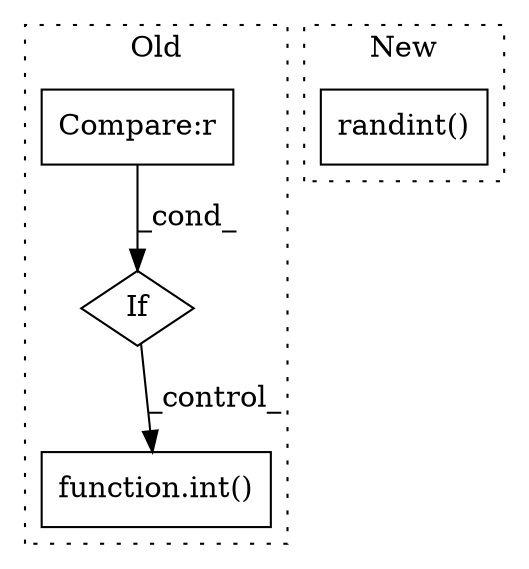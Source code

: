 digraph G {
subgraph cluster0 {
1 [label="function.int()" a="75" s="4851,4892" l="4,1" shape="box"];
3 [label="If" a="96" s="4794" l="3" shape="diamond"];
4 [label="Compare:r" a="40" s="4797" l="30" shape="box"];
label = "Old";
style="dotted";
}
subgraph cluster1 {
2 [label="randint()" a="75" s="4211,4238" l="18,30" shape="box"];
label = "New";
style="dotted";
}
3 -> 1 [label="_control_"];
4 -> 3 [label="_cond_"];
}